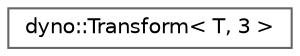digraph "Graphical Class Hierarchy"
{
 // LATEX_PDF_SIZE
  bgcolor="transparent";
  edge [fontname=Helvetica,fontsize=10,labelfontname=Helvetica,labelfontsize=10];
  node [fontname=Helvetica,fontsize=10,shape=box,height=0.2,width=0.4];
  rankdir="LR";
  Node0 [id="Node000000",label="dyno::Transform\< T, 3 \>",height=0.2,width=0.4,color="grey40", fillcolor="white", style="filled",URL="$classdyno_1_1_transform_3_01_t_00_013_01_4.html",tooltip=" "];
}
